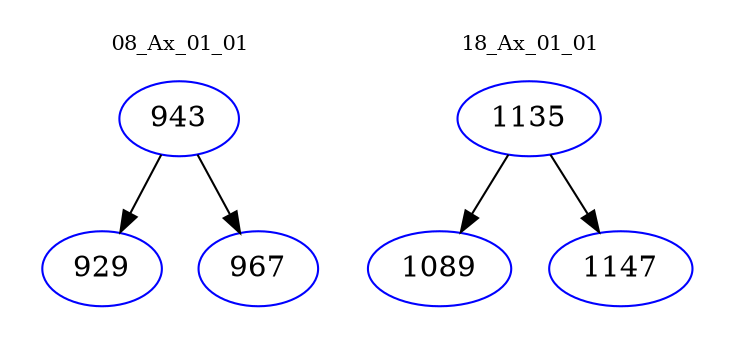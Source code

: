 digraph{
subgraph cluster_0 {
color = white
label = "08_Ax_01_01";
fontsize=10;
T0_943 [label="943", color="blue"]
T0_943 -> T0_929 [color="black"]
T0_929 [label="929", color="blue"]
T0_943 -> T0_967 [color="black"]
T0_967 [label="967", color="blue"]
}
subgraph cluster_1 {
color = white
label = "18_Ax_01_01";
fontsize=10;
T1_1135 [label="1135", color="blue"]
T1_1135 -> T1_1089 [color="black"]
T1_1089 [label="1089", color="blue"]
T1_1135 -> T1_1147 [color="black"]
T1_1147 [label="1147", color="blue"]
}
}
